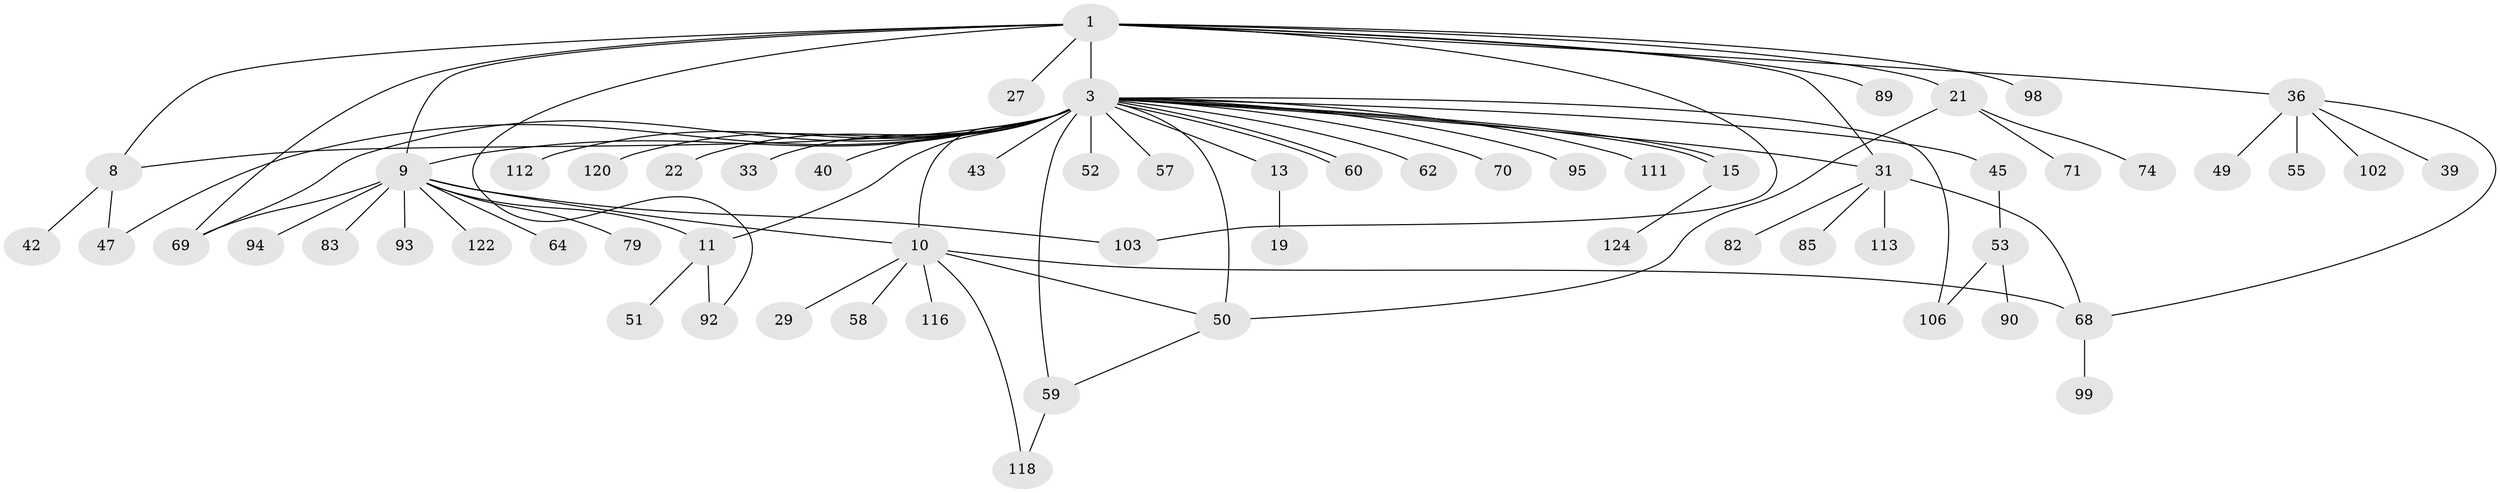 // original degree distribution, {3: 0.1774193548387097, 18: 0.008064516129032258, 27: 0.008064516129032258, 5: 0.04032258064516129, 11: 0.008064516129032258, 2: 0.1935483870967742, 7: 0.016129032258064516, 9: 0.008064516129032258, 4: 0.04838709677419355, 6: 0.024193548387096774, 1: 0.46774193548387094}
// Generated by graph-tools (version 1.1) at 2025/14/03/09/25 04:14:45]
// undirected, 62 vertices, 80 edges
graph export_dot {
graph [start="1"]
  node [color=gray90,style=filled];
  1 [super="+2+12"];
  3 [super="+14+4+87+5+37+26+91+6+67+7+35+30"];
  8 [super="+20"];
  9 [super="+18+28+25"];
  10 [super="+80+73+41+23"];
  11 [super="+78+16"];
  13 [super="+44"];
  15;
  19 [super="+56"];
  21;
  22;
  27;
  29;
  31 [super="+48"];
  33;
  36 [super="+38"];
  39 [super="+63"];
  40;
  42;
  43;
  45;
  47 [super="+66"];
  49 [super="+84"];
  50 [super="+77"];
  51;
  52;
  53 [super="+61"];
  55;
  57;
  58;
  59;
  60;
  62;
  64;
  68;
  69 [super="+109"];
  70;
  71;
  74;
  79;
  82;
  83;
  85;
  89;
  90;
  92;
  93;
  94;
  95;
  98;
  99 [super="+104"];
  102;
  103;
  106;
  111;
  112;
  113;
  116;
  118 [super="+123"];
  120;
  122;
  124;
  1 -- 69;
  1 -- 98;
  1 -- 3 [weight=3];
  1 -- 36 [weight=2];
  1 -- 103;
  1 -- 8;
  1 -- 9 [weight=4];
  1 -- 89;
  1 -- 27;
  1 -- 92;
  1 -- 31;
  1 -- 21;
  3 -- 9 [weight=2];
  3 -- 11 [weight=2];
  3 -- 15;
  3 -- 15;
  3 -- 31 [weight=2];
  3 -- 40;
  3 -- 47;
  3 -- 59;
  3 -- 60;
  3 -- 60;
  3 -- 106;
  3 -- 112;
  3 -- 33;
  3 -- 62;
  3 -- 69;
  3 -- 10 [weight=3];
  3 -- 43;
  3 -- 45;
  3 -- 13 [weight=2];
  3 -- 111;
  3 -- 52;
  3 -- 22;
  3 -- 120;
  3 -- 57;
  3 -- 50 [weight=2];
  3 -- 8;
  3 -- 70;
  3 -- 95;
  8 -- 42;
  8 -- 47;
  9 -- 69;
  9 -- 79;
  9 -- 64;
  9 -- 103;
  9 -- 122;
  9 -- 93;
  9 -- 83;
  9 -- 10;
  9 -- 11;
  9 -- 94;
  10 -- 29;
  10 -- 116;
  10 -- 118;
  10 -- 58;
  10 -- 50;
  10 -- 68;
  11 -- 92;
  11 -- 51;
  13 -- 19;
  15 -- 124;
  21 -- 71;
  21 -- 74;
  21 -- 50;
  31 -- 82;
  31 -- 113;
  31 -- 68;
  31 -- 85;
  36 -- 39;
  36 -- 55;
  36 -- 68;
  36 -- 102;
  36 -- 49;
  45 -- 53;
  50 -- 59;
  53 -- 90;
  53 -- 106;
  59 -- 118;
  68 -- 99;
}
